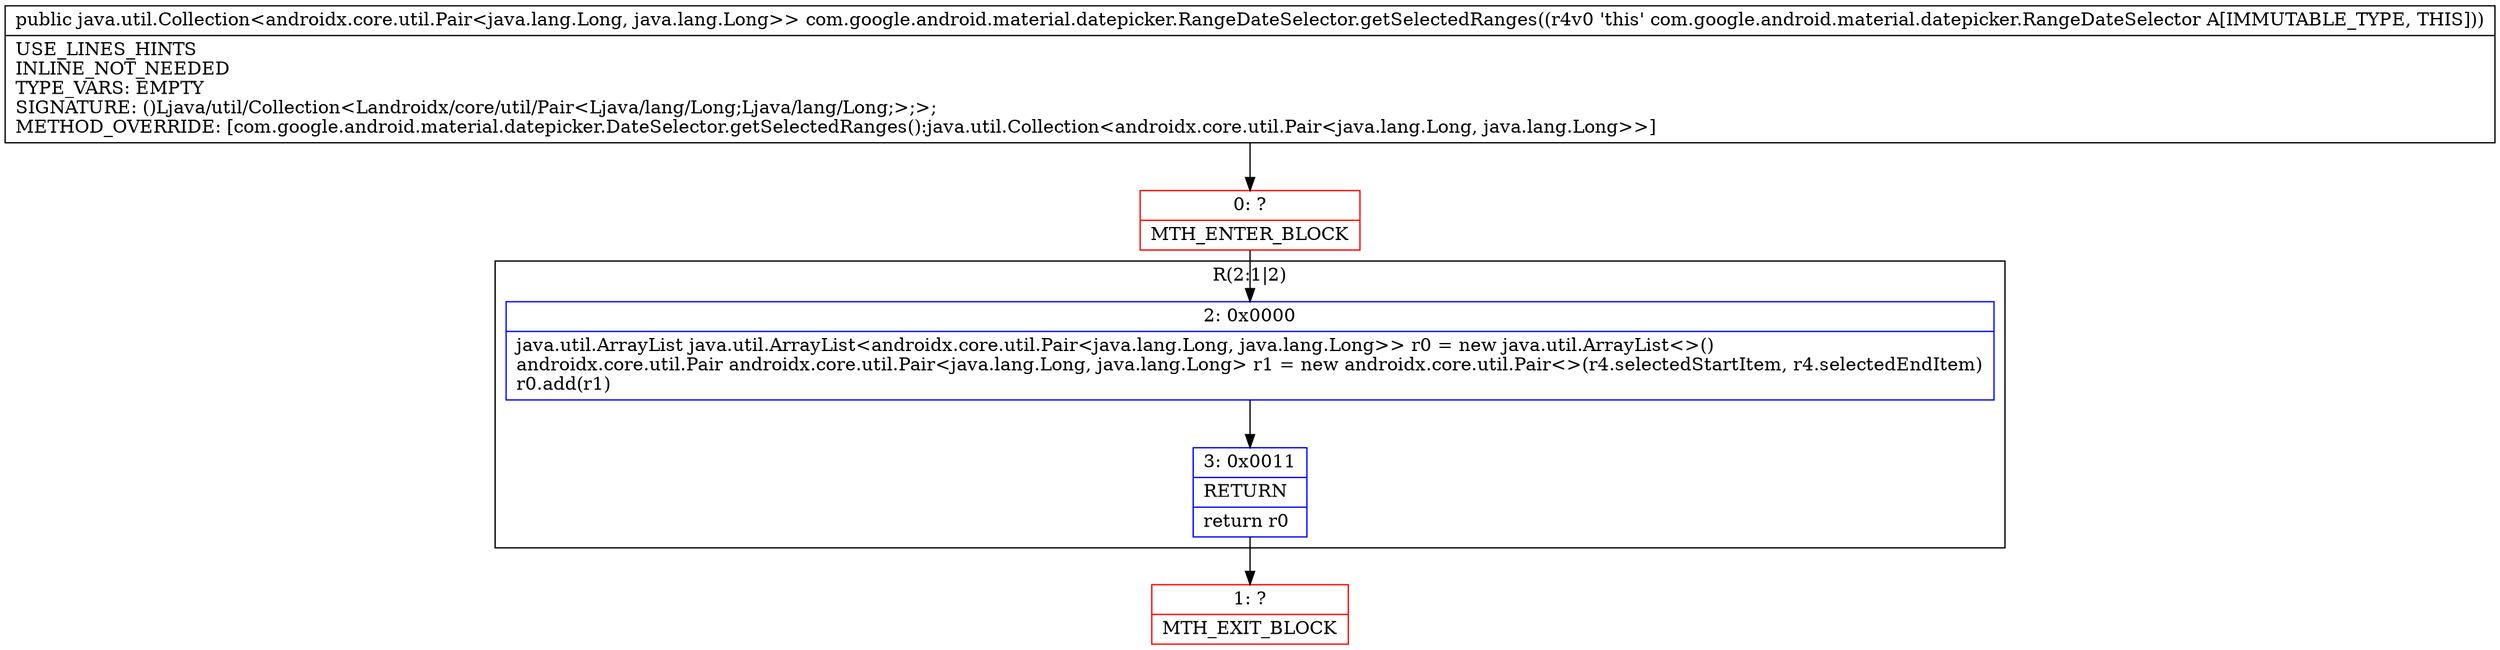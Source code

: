 digraph "CFG forcom.google.android.material.datepicker.RangeDateSelector.getSelectedRanges()Ljava\/util\/Collection;" {
subgraph cluster_Region_95528892 {
label = "R(2:1|2)";
node [shape=record,color=blue];
Node_2 [shape=record,label="{2\:\ 0x0000|java.util.ArrayList java.util.ArrayList\<androidx.core.util.Pair\<java.lang.Long, java.lang.Long\>\> r0 = new java.util.ArrayList\<\>()\landroidx.core.util.Pair androidx.core.util.Pair\<java.lang.Long, java.lang.Long\> r1 = new androidx.core.util.Pair\<\>(r4.selectedStartItem, r4.selectedEndItem)\lr0.add(r1)\l}"];
Node_3 [shape=record,label="{3\:\ 0x0011|RETURN\l|return r0\l}"];
}
Node_0 [shape=record,color=red,label="{0\:\ ?|MTH_ENTER_BLOCK\l}"];
Node_1 [shape=record,color=red,label="{1\:\ ?|MTH_EXIT_BLOCK\l}"];
MethodNode[shape=record,label="{public java.util.Collection\<androidx.core.util.Pair\<java.lang.Long, java.lang.Long\>\> com.google.android.material.datepicker.RangeDateSelector.getSelectedRanges((r4v0 'this' com.google.android.material.datepicker.RangeDateSelector A[IMMUTABLE_TYPE, THIS]))  | USE_LINES_HINTS\lINLINE_NOT_NEEDED\lTYPE_VARS: EMPTY\lSIGNATURE: ()Ljava\/util\/Collection\<Landroidx\/core\/util\/Pair\<Ljava\/lang\/Long;Ljava\/lang\/Long;\>;\>;\lMETHOD_OVERRIDE: [com.google.android.material.datepicker.DateSelector.getSelectedRanges():java.util.Collection\<androidx.core.util.Pair\<java.lang.Long, java.lang.Long\>\>]\l}"];
MethodNode -> Node_0;Node_2 -> Node_3;
Node_3 -> Node_1;
Node_0 -> Node_2;
}

